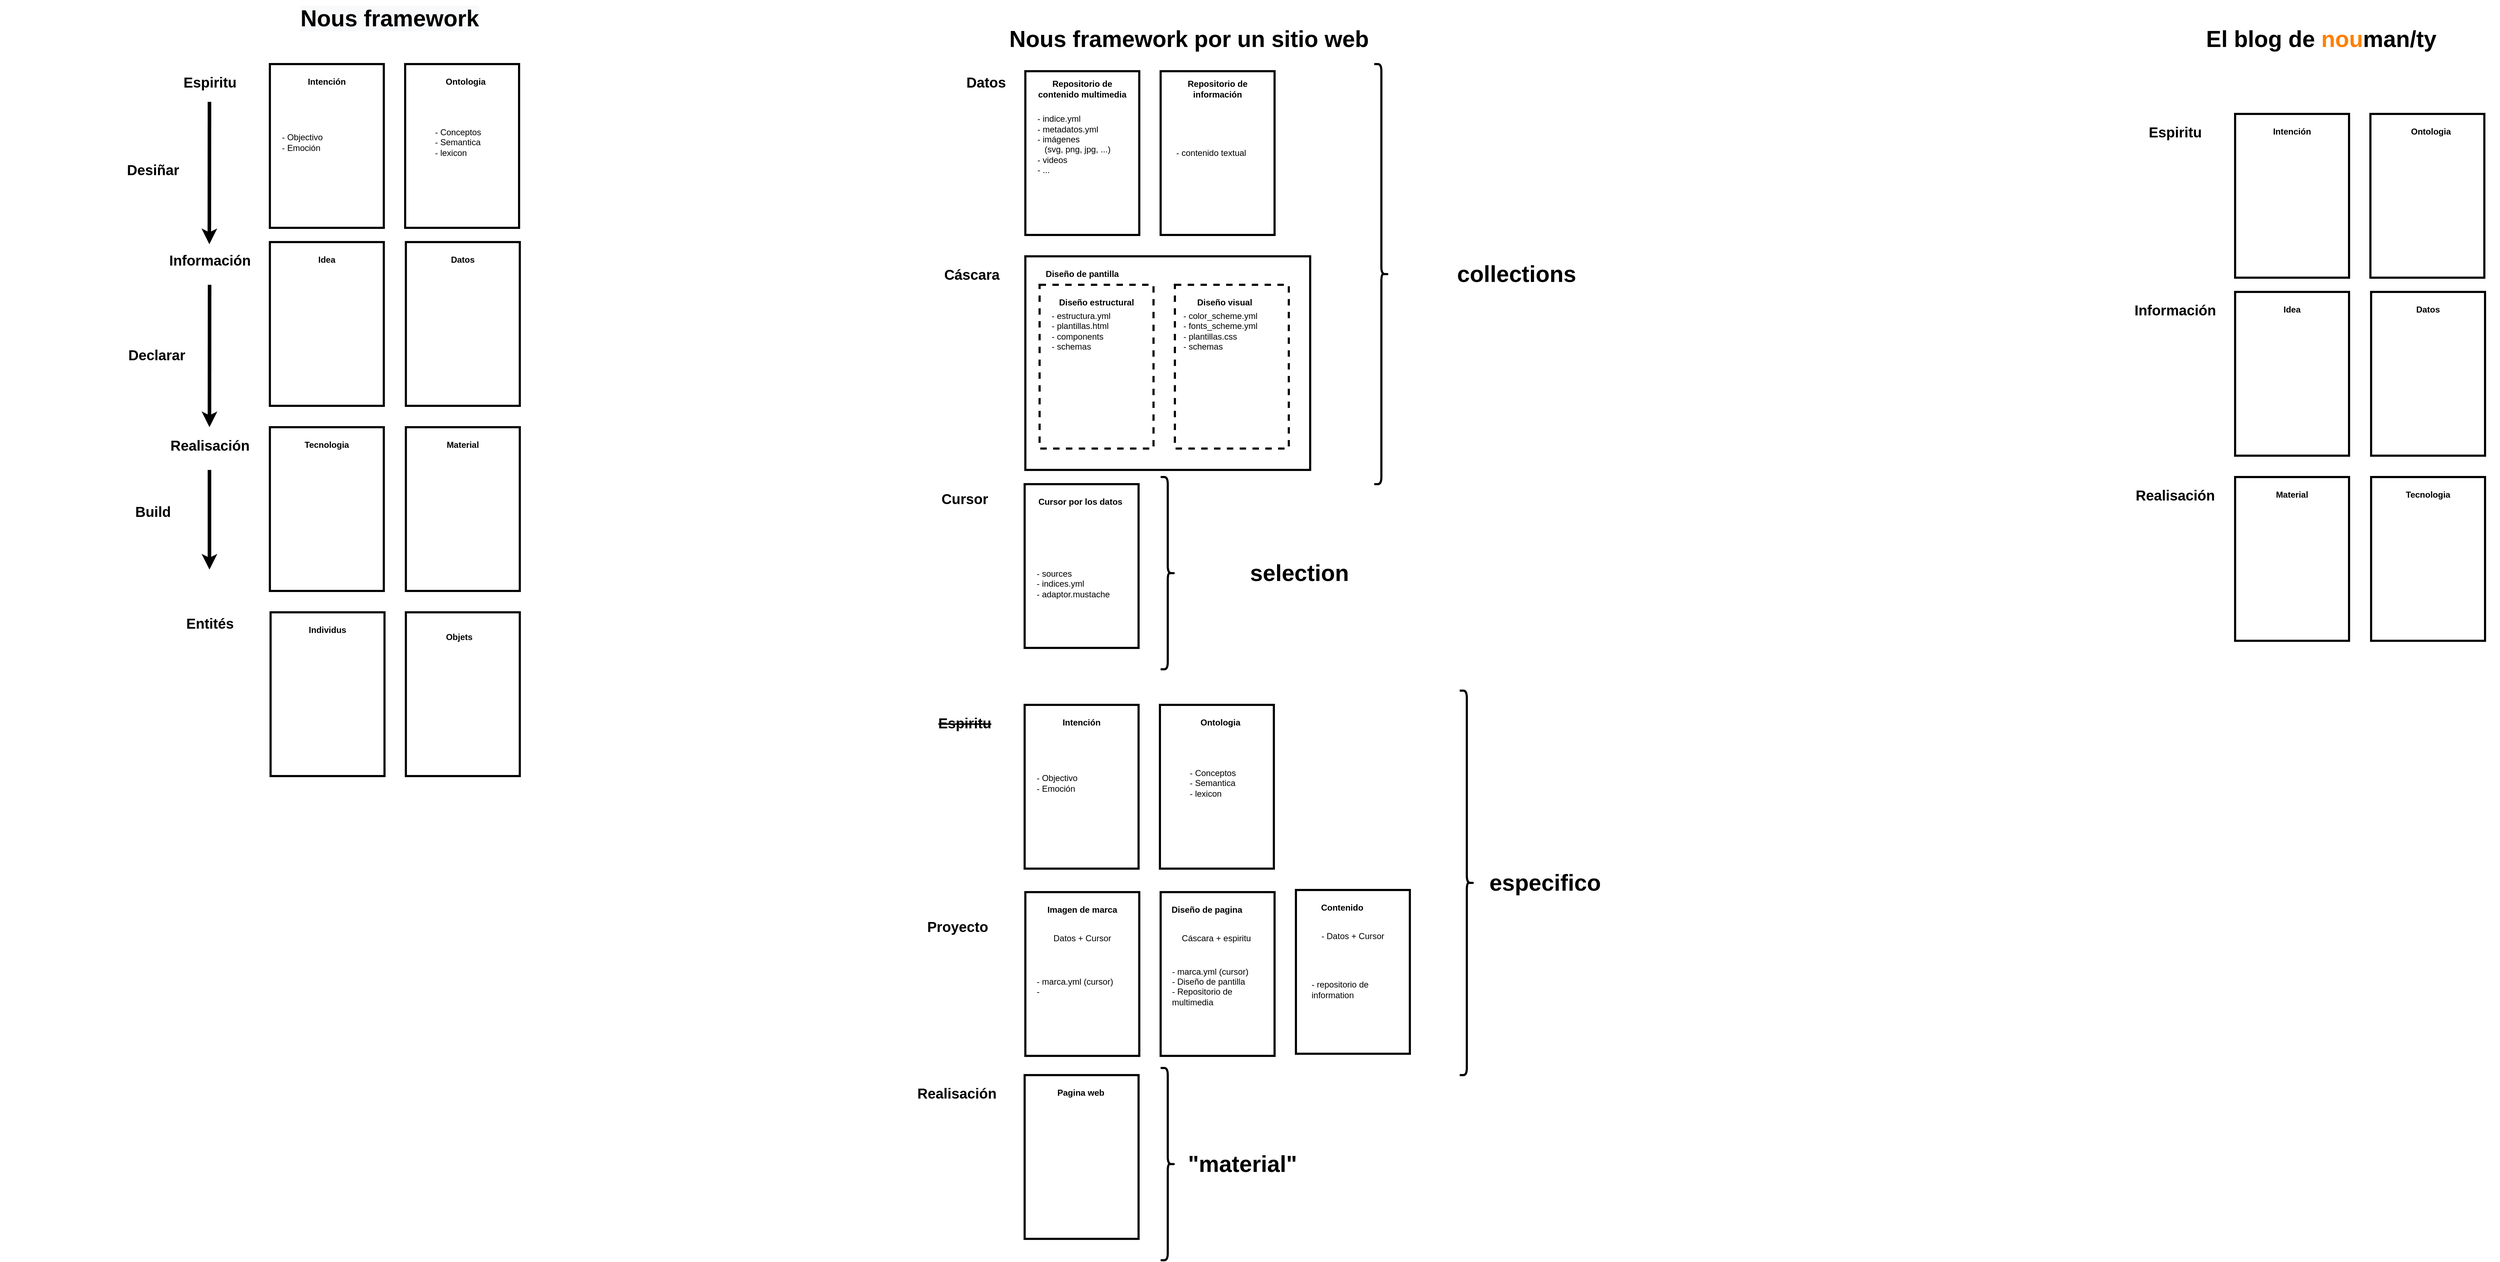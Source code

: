 <mxfile compressed="false" version="18.0.1" type="device">
  <diagram id="Ntim4DHOhxzQbpDa0oqD" name="Page-1">
    <mxGraphModel dx="4070" dy="2608" grid="1" gridSize="10" guides="1" tooltips="1" connect="1" arrows="1" fold="1" page="1" pageScale="1" pageWidth="850" pageHeight="1100" math="0" shadow="0">
      <root>
        <mxCell id="0" />
        <mxCell id="1" parent="0" />
        <mxCell id="a94rsnF3gP8LBblvFeuN-60" value="&lt;font size=&quot;1&quot; style=&quot;&quot;&gt;&lt;b style=&quot;font-size: 32px;&quot;&gt;El blog de &lt;font color=&quot;#ff8000&quot;&gt;nou&lt;/font&gt;man/ty&lt;/b&gt;&lt;/font&gt;" style="text;html=1;strokeColor=none;fillColor=none;align=center;verticalAlign=middle;whiteSpace=wrap;rounded=0;dashed=1;fontSize=20;" vertex="1" parent="1">
          <mxGeometry x="1620" y="-510" width="500" height="30" as="geometry" />
        </mxCell>
        <mxCell id="a94rsnF3gP8LBblvFeuN-62" value="&lt;span style=&quot;font-size: 32px;&quot;&gt;&lt;b&gt;Nous framework por un sitio web&lt;/b&gt;&lt;/span&gt;" style="text;html=1;strokeColor=none;fillColor=none;align=center;verticalAlign=middle;whiteSpace=wrap;rounded=0;dashed=1;fontSize=20;" vertex="1" parent="1">
          <mxGeometry x="-20" y="-510" width="600" height="30" as="geometry" />
        </mxCell>
        <mxCell id="a94rsnF3gP8LBblvFeuN-63" value="" style="group" vertex="1" connectable="0" parent="1">
          <mxGeometry x="-170" y="440" width="579" height="230" as="geometry" />
        </mxCell>
        <mxCell id="a94rsnF3gP8LBblvFeuN-37" value="" style="group" vertex="1" connectable="0" parent="a94rsnF3gP8LBblvFeuN-63">
          <mxGeometry x="219" width="160" height="230" as="geometry" />
        </mxCell>
        <mxCell id="a94rsnF3gP8LBblvFeuN-38" value="" style="rounded=0;whiteSpace=wrap;html=1;strokeWidth=3;" vertex="1" parent="a94rsnF3gP8LBblvFeuN-37">
          <mxGeometry width="160" height="230" as="geometry" />
        </mxCell>
        <mxCell id="a94rsnF3gP8LBblvFeuN-39" value="&lt;b&gt;Intención&lt;br&gt;&lt;/b&gt;" style="text;html=1;strokeColor=none;fillColor=none;align=center;verticalAlign=middle;whiteSpace=wrap;rounded=0;" vertex="1" parent="a94rsnF3gP8LBblvFeuN-37">
          <mxGeometry x="15" y="10" width="130" height="30" as="geometry" />
        </mxCell>
        <mxCell id="a94rsnF3gP8LBblvFeuN-40" value="- Objectivo&lt;br&gt;- Emoción" style="text;html=1;strokeColor=none;fillColor=none;align=left;verticalAlign=middle;whiteSpace=wrap;rounded=0;" vertex="1" parent="a94rsnF3gP8LBblvFeuN-37">
          <mxGeometry x="15" y="50" width="130" height="120" as="geometry" />
        </mxCell>
        <mxCell id="a94rsnF3gP8LBblvFeuN-41" value="&lt;b&gt;&lt;font style=&quot;font-size: 20px;&quot;&gt;&lt;strike&gt;Espiritu&lt;/strike&gt;&lt;/font&gt;&lt;/b&gt;" style="text;html=1;strokeColor=none;fillColor=none;align=center;verticalAlign=middle;whiteSpace=wrap;rounded=0;dashed=1;" vertex="1" parent="a94rsnF3gP8LBblvFeuN-63">
          <mxGeometry y="10" width="270" height="30" as="geometry" />
        </mxCell>
        <mxCell id="a94rsnF3gP8LBblvFeuN-42" value="" style="rounded=0;whiteSpace=wrap;html=1;strokeWidth=3;" vertex="1" parent="a94rsnF3gP8LBblvFeuN-63">
          <mxGeometry x="409" width="160" height="230" as="geometry" />
        </mxCell>
        <mxCell id="a94rsnF3gP8LBblvFeuN-43" value="&lt;b&gt;Ontologia&lt;br&gt;&lt;/b&gt;" style="text;html=1;strokeColor=none;fillColor=none;align=center;verticalAlign=middle;whiteSpace=wrap;rounded=0;" vertex="1" parent="a94rsnF3gP8LBblvFeuN-63">
          <mxGeometry x="429" y="10" width="130" height="30" as="geometry" />
        </mxCell>
        <mxCell id="a94rsnF3gP8LBblvFeuN-47" value="- Conceptos&lt;br&gt;- Semantica&lt;br&gt;- lexicon" style="text;html=1;strokeColor=none;fillColor=none;align=left;verticalAlign=middle;whiteSpace=wrap;rounded=0;" vertex="1" parent="a94rsnF3gP8LBblvFeuN-63">
          <mxGeometry x="449" y="50" width="130" height="120" as="geometry" />
        </mxCell>
        <mxCell id="a94rsnF3gP8LBblvFeuN-64" value="" style="group" vertex="1" connectable="0" parent="1">
          <mxGeometry x="-140" y="-450" width="540" height="230" as="geometry" />
        </mxCell>
        <mxCell id="a94rsnF3gP8LBblvFeuN-23" value="&lt;b&gt;&lt;font style=&quot;font-size: 20px;&quot;&gt;Datos&lt;/font&gt;&lt;/b&gt;" style="text;html=1;strokeColor=none;fillColor=none;align=center;verticalAlign=middle;whiteSpace=wrap;rounded=0;dashed=1;" vertex="1" parent="a94rsnF3gP8LBblvFeuN-64">
          <mxGeometry width="270" height="30" as="geometry" />
        </mxCell>
        <mxCell id="a94rsnF3gP8LBblvFeuN-25" value="" style="group" vertex="1" connectable="0" parent="a94rsnF3gP8LBblvFeuN-64">
          <mxGeometry x="190" width="160" height="230" as="geometry" />
        </mxCell>
        <mxCell id="a94rsnF3gP8LBblvFeuN-4" value="" style="rounded=0;whiteSpace=wrap;html=1;strokeWidth=3;" vertex="1" parent="a94rsnF3gP8LBblvFeuN-25">
          <mxGeometry width="160" height="230" as="geometry" />
        </mxCell>
        <mxCell id="a94rsnF3gP8LBblvFeuN-2" value="&lt;b&gt;Repositorio de&lt;br&gt;contenido multimedia&lt;br&gt;&lt;/b&gt;" style="text;html=1;strokeColor=none;fillColor=none;align=center;verticalAlign=middle;whiteSpace=wrap;rounded=0;" vertex="1" parent="a94rsnF3gP8LBblvFeuN-25">
          <mxGeometry x="15" y="10" width="130" height="30" as="geometry" />
        </mxCell>
        <mxCell id="a94rsnF3gP8LBblvFeuN-5" value="- indice.yml&lt;br&gt;&lt;div style=&quot;&quot;&gt;&lt;span style=&quot;background-color: initial;&quot;&gt;- metadatos.yml&lt;/span&gt;&lt;/div&gt;&lt;div style=&quot;&quot;&gt;&lt;span style=&quot;background-color: initial;&quot;&gt;- imágenes&lt;br&gt;&amp;nbsp; &amp;nbsp;(svg, png, jpg, ...)&lt;/span&gt;&lt;/div&gt;&lt;div style=&quot;&quot;&gt;&lt;span style=&quot;background-color: initial;&quot;&gt;- videos&lt;/span&gt;&lt;/div&gt;&lt;div style=&quot;&quot;&gt;&lt;span style=&quot;background-color: initial;&quot;&gt;- ...&lt;/span&gt;&lt;/div&gt;&lt;div style=&quot;&quot;&gt;&lt;span style=&quot;background-color: initial;&quot;&gt;&lt;br&gt;&lt;/span&gt;&lt;/div&gt;" style="text;html=1;strokeColor=none;fillColor=none;align=left;verticalAlign=middle;whiteSpace=wrap;rounded=0;" vertex="1" parent="a94rsnF3gP8LBblvFeuN-25">
          <mxGeometry x="15" y="50" width="130" height="120" as="geometry" />
        </mxCell>
        <mxCell id="a94rsnF3gP8LBblvFeuN-48" value="" style="rounded=0;whiteSpace=wrap;html=1;strokeWidth=3;" vertex="1" parent="a94rsnF3gP8LBblvFeuN-64">
          <mxGeometry x="380" width="160" height="230" as="geometry" />
        </mxCell>
        <mxCell id="a94rsnF3gP8LBblvFeuN-49" value="&lt;b&gt;Repositorio de&lt;br&gt;información&lt;br&gt;&lt;/b&gt;" style="text;html=1;strokeColor=none;fillColor=none;align=center;verticalAlign=middle;whiteSpace=wrap;rounded=0;" vertex="1" parent="a94rsnF3gP8LBblvFeuN-64">
          <mxGeometry x="395" y="10" width="130" height="30" as="geometry" />
        </mxCell>
        <mxCell id="a94rsnF3gP8LBblvFeuN-50" value="- &lt;span style=&quot;background-color: initial;&quot;&gt;contenido textual&lt;br&gt;&lt;/span&gt;" style="text;html=1;strokeColor=none;fillColor=none;align=left;verticalAlign=middle;whiteSpace=wrap;rounded=0;" vertex="1" parent="a94rsnF3gP8LBblvFeuN-64">
          <mxGeometry x="400" y="55" width="130" height="120" as="geometry" />
        </mxCell>
        <mxCell id="a94rsnF3gP8LBblvFeuN-65" value="" style="group" vertex="1" connectable="0" parent="1">
          <mxGeometry x="-160" y="-190" width="610" height="300" as="geometry" />
        </mxCell>
        <mxCell id="a94rsnF3gP8LBblvFeuN-11" value="" style="rounded=0;whiteSpace=wrap;html=1;strokeWidth=3;" vertex="1" parent="a94rsnF3gP8LBblvFeuN-65">
          <mxGeometry x="210" width="400" height="300" as="geometry" />
        </mxCell>
        <mxCell id="a94rsnF3gP8LBblvFeuN-7" value="" style="rounded=0;whiteSpace=wrap;html=1;strokeWidth=3;dashed=1;" vertex="1" parent="a94rsnF3gP8LBblvFeuN-65">
          <mxGeometry x="230" y="40" width="160" height="230" as="geometry" />
        </mxCell>
        <mxCell id="a94rsnF3gP8LBblvFeuN-8" value="&lt;b&gt;Diseño estructural&lt;br&gt;&lt;/b&gt;" style="text;html=1;strokeColor=none;fillColor=none;align=center;verticalAlign=middle;whiteSpace=wrap;rounded=0;" vertex="1" parent="a94rsnF3gP8LBblvFeuN-65">
          <mxGeometry x="245" y="50" width="130" height="30" as="geometry" />
        </mxCell>
        <mxCell id="a94rsnF3gP8LBblvFeuN-9" value="- estructura.yml&lt;br&gt;- plantillas.html&lt;br&gt;- components&lt;br&gt;- schemas" style="text;html=1;strokeColor=none;fillColor=none;align=left;verticalAlign=middle;whiteSpace=wrap;rounded=0;" vertex="1" parent="a94rsnF3gP8LBblvFeuN-65">
          <mxGeometry x="245" y="90" width="125" height="30" as="geometry" />
        </mxCell>
        <mxCell id="a94rsnF3gP8LBblvFeuN-10" value="" style="rounded=0;whiteSpace=wrap;html=1;strokeWidth=3;dashed=1;" vertex="1" parent="a94rsnF3gP8LBblvFeuN-65">
          <mxGeometry x="420" y="40" width="160" height="230" as="geometry" />
        </mxCell>
        <mxCell id="a94rsnF3gP8LBblvFeuN-12" value="&lt;b&gt;Diseño visual&lt;br&gt;&lt;/b&gt;" style="text;html=1;strokeColor=none;fillColor=none;align=center;verticalAlign=middle;whiteSpace=wrap;rounded=0;" vertex="1" parent="a94rsnF3gP8LBblvFeuN-65">
          <mxGeometry x="425" y="50" width="130" height="30" as="geometry" />
        </mxCell>
        <mxCell id="a94rsnF3gP8LBblvFeuN-13" value="&lt;b&gt;Diseño de pantilla&lt;br&gt;&lt;/b&gt;" style="text;html=1;strokeColor=none;fillColor=none;align=center;verticalAlign=middle;whiteSpace=wrap;rounded=0;" vertex="1" parent="a94rsnF3gP8LBblvFeuN-65">
          <mxGeometry x="225" y="10" width="130" height="30" as="geometry" />
        </mxCell>
        <mxCell id="a94rsnF3gP8LBblvFeuN-14" value="- color_scheme.yml&lt;br&gt;- fonts_scheme.yml&lt;br&gt;- plantillas.css&lt;br&gt;- schemas" style="text;html=1;strokeColor=none;fillColor=none;align=left;verticalAlign=middle;whiteSpace=wrap;rounded=0;" vertex="1" parent="a94rsnF3gP8LBblvFeuN-65">
          <mxGeometry x="430" y="90" width="125" height="30" as="geometry" />
        </mxCell>
        <mxCell id="a94rsnF3gP8LBblvFeuN-26" value="&lt;b&gt;&lt;font style=&quot;font-size: 20px;&quot;&gt;Cáscara&lt;/font&gt;&lt;/b&gt;" style="text;html=1;strokeColor=none;fillColor=none;align=center;verticalAlign=middle;whiteSpace=wrap;rounded=0;dashed=1;" vertex="1" parent="a94rsnF3gP8LBblvFeuN-65">
          <mxGeometry y="10" width="270" height="30" as="geometry" />
        </mxCell>
        <mxCell id="a94rsnF3gP8LBblvFeuN-66" value="" style="group" vertex="1" connectable="0" parent="1">
          <mxGeometry x="-170" y="130" width="379" height="230" as="geometry" />
        </mxCell>
        <mxCell id="a94rsnF3gP8LBblvFeuN-19" value="" style="rounded=0;whiteSpace=wrap;html=1;strokeWidth=3;" vertex="1" parent="a94rsnF3gP8LBblvFeuN-66">
          <mxGeometry x="219" width="160" height="230" as="geometry" />
        </mxCell>
        <mxCell id="a94rsnF3gP8LBblvFeuN-21" value="&lt;b&gt;Cursor por los datos&amp;nbsp;&lt;br&gt;&lt;/b&gt;" style="text;html=1;strokeColor=none;fillColor=none;align=center;verticalAlign=middle;whiteSpace=wrap;rounded=0;" vertex="1" parent="a94rsnF3gP8LBblvFeuN-66">
          <mxGeometry x="234" y="10" width="130" height="30" as="geometry" />
        </mxCell>
        <mxCell id="a94rsnF3gP8LBblvFeuN-22" value="- sources&lt;br&gt;- indices.yml&lt;br&gt;- adaptor.mustache" style="text;html=1;strokeColor=none;fillColor=none;align=left;verticalAlign=middle;whiteSpace=wrap;rounded=0;" vertex="1" parent="a94rsnF3gP8LBblvFeuN-66">
          <mxGeometry x="234" y="80" width="130" height="120" as="geometry" />
        </mxCell>
        <mxCell id="a94rsnF3gP8LBblvFeuN-27" value="&lt;span style=&quot;font-size: 20px;&quot;&gt;&lt;b&gt;Cursor&lt;/b&gt;&lt;/span&gt;" style="text;html=1;strokeColor=none;fillColor=none;align=center;verticalAlign=middle;whiteSpace=wrap;rounded=0;dashed=1;" vertex="1" parent="a94rsnF3gP8LBblvFeuN-66">
          <mxGeometry y="5" width="270" height="30" as="geometry" />
        </mxCell>
        <mxCell id="a94rsnF3gP8LBblvFeuN-67" value="" style="group" vertex="1" connectable="0" parent="1">
          <mxGeometry x="-180" y="700" width="770" height="233" as="geometry" />
        </mxCell>
        <mxCell id="a94rsnF3gP8LBblvFeuN-17" value="" style="rounded=0;whiteSpace=wrap;html=1;strokeWidth=3;" vertex="1" parent="a94rsnF3gP8LBblvFeuN-67">
          <mxGeometry x="420" y="3" width="160" height="230" as="geometry" />
        </mxCell>
        <mxCell id="a94rsnF3gP8LBblvFeuN-28" value="" style="rounded=0;whiteSpace=wrap;html=1;strokeWidth=3;" vertex="1" parent="a94rsnF3gP8LBblvFeuN-67">
          <mxGeometry x="230" y="3" width="160" height="230" as="geometry" />
        </mxCell>
        <mxCell id="a94rsnF3gP8LBblvFeuN-29" value="Datos + Cursor" style="text;html=1;strokeColor=none;fillColor=none;align=center;verticalAlign=middle;whiteSpace=wrap;rounded=0;" vertex="1" parent="a94rsnF3gP8LBblvFeuN-67">
          <mxGeometry x="245" y="53" width="130" height="30" as="geometry" />
        </mxCell>
        <mxCell id="a94rsnF3gP8LBblvFeuN-30" value="&lt;b&gt;Imagen de marca&lt;br&gt;&lt;/b&gt;" style="text;html=1;strokeColor=none;fillColor=none;align=center;verticalAlign=middle;whiteSpace=wrap;rounded=0;" vertex="1" parent="a94rsnF3gP8LBblvFeuN-67">
          <mxGeometry x="245" y="13" width="130" height="30" as="geometry" />
        </mxCell>
        <mxCell id="a94rsnF3gP8LBblvFeuN-31" value="- marca.yml (cursor)&lt;br&gt;&lt;div style=&quot;&quot;&gt;&lt;span style=&quot;background-color: initial;&quot;&gt;-&amp;nbsp;&lt;br&gt;&lt;/span&gt;&lt;/div&gt;&lt;div style=&quot;&quot;&gt;&lt;span style=&quot;background-color: initial;&quot;&gt;&lt;br&gt;&lt;/span&gt;&lt;/div&gt;" style="text;html=1;strokeColor=none;fillColor=none;align=left;verticalAlign=middle;whiteSpace=wrap;rounded=0;" vertex="1" parent="a94rsnF3gP8LBblvFeuN-67">
          <mxGeometry x="244" y="83" width="130" height="120" as="geometry" />
        </mxCell>
        <mxCell id="a94rsnF3gP8LBblvFeuN-33" value="&lt;span style=&quot;font-size: 20px;&quot;&gt;&lt;b&gt;Proyecto&lt;/b&gt;&lt;/span&gt;&lt;span style=&quot;color: rgba(0, 0, 0, 0); font-family: monospace; font-size: 0px; text-align: start;&quot;&gt;%3CmxGraphModel%3E%3Croot%3E%3CmxCell%20id%3D%220%22%2F%3E%3CmxCell%20id%3D%221%22%20parent%3D%220%22%2F%3E%3CmxCell%20id%3D%222%22%20value%3D%22%26lt%3Bspan%20style%3D%26quot%3Bfont-size%3A%2020px%3B%26quot%3B%26gt%3B%26lt%3Bb%26gt%3BCursor%26lt%3B%2Fb%26gt%3B%26lt%3B%2Fspan%26gt%3B%22%20style%3D%22text%3Bhtml%3D1%3BstrokeColor%3Dnone%3BfillColor%3Dnone%3Balign%3Dcenter%3BverticalAlign%3Dmiddle%3BwhiteSpace%3Dwrap%3Brounded%3D0%3Bdashed%3D1%3B%22%20vertex%3D%221%22%20parent%3D%221%22%3E%3CmxGeometry%20x%3D%22-139%22%20y%3D%22548%22%20width%3D%22270%22%20height%3D%2230%22%20as%3D%22geometry%22%2F%3E%3C%2FmxCell%3E%3C%2Froot%3E%3C%2FmxGraphModel%3E&lt;/span&gt;" style="text;html=1;strokeColor=none;fillColor=none;align=center;verticalAlign=middle;whiteSpace=wrap;rounded=0;dashed=1;" vertex="1" parent="a94rsnF3gP8LBblvFeuN-67">
          <mxGeometry y="36" width="270" height="30" as="geometry" />
        </mxCell>
        <mxCell id="a94rsnF3gP8LBblvFeuN-35" value="&lt;b&gt;Diseño de pagina&lt;br&gt;&lt;/b&gt;" style="text;html=1;strokeColor=none;fillColor=none;align=center;verticalAlign=middle;whiteSpace=wrap;rounded=0;" vertex="1" parent="a94rsnF3gP8LBblvFeuN-67">
          <mxGeometry x="420" y="13" width="130" height="30" as="geometry" />
        </mxCell>
        <mxCell id="a94rsnF3gP8LBblvFeuN-36" value="Cáscara + espiritu&amp;nbsp;" style="text;html=1;strokeColor=none;fillColor=none;align=center;verticalAlign=middle;whiteSpace=wrap;rounded=0;" vertex="1" parent="a94rsnF3gP8LBblvFeuN-67">
          <mxGeometry x="435" y="53" width="130" height="30" as="geometry" />
        </mxCell>
        <mxCell id="a94rsnF3gP8LBblvFeuN-51" value="" style="rounded=0;whiteSpace=wrap;html=1;strokeWidth=3;" vertex="1" parent="a94rsnF3gP8LBblvFeuN-67">
          <mxGeometry x="610" width="160" height="230" as="geometry" />
        </mxCell>
        <mxCell id="a94rsnF3gP8LBblvFeuN-52" value="&lt;b&gt;Contenido&lt;br&gt;&lt;/b&gt;" style="text;html=1;strokeColor=none;fillColor=none;align=center;verticalAlign=middle;whiteSpace=wrap;rounded=0;" vertex="1" parent="a94rsnF3gP8LBblvFeuN-67">
          <mxGeometry x="610" y="10" width="130" height="30" as="geometry" />
        </mxCell>
        <mxCell id="a94rsnF3gP8LBblvFeuN-53" value="- Datos + Cursor" style="text;html=1;strokeColor=none;fillColor=none;align=center;verticalAlign=middle;whiteSpace=wrap;rounded=0;" vertex="1" parent="a94rsnF3gP8LBblvFeuN-67">
          <mxGeometry x="625" y="50" width="130" height="30" as="geometry" />
        </mxCell>
        <mxCell id="a94rsnF3gP8LBblvFeuN-54" value="- marca.yml (cursor)&lt;br&gt;&lt;div style=&quot;&quot;&gt;&lt;span style=&quot;background-color: initial;&quot;&gt;- Diseño de pantilla&lt;br&gt;&lt;/span&gt;&lt;/div&gt;&lt;div style=&quot;&quot;&gt;&lt;span style=&quot;background-color: initial;&quot;&gt;- Repositorio de multimedia&lt;/span&gt;&lt;/div&gt;&lt;div style=&quot;&quot;&gt;&lt;span style=&quot;background-color: initial;&quot;&gt;&lt;br&gt;&lt;/span&gt;&lt;/div&gt;" style="text;html=1;strokeColor=none;fillColor=none;align=left;verticalAlign=middle;whiteSpace=wrap;rounded=0;" vertex="1" parent="a94rsnF3gP8LBblvFeuN-67">
          <mxGeometry x="434" y="83" width="130" height="120" as="geometry" />
        </mxCell>
        <mxCell id="a94rsnF3gP8LBblvFeuN-58" value="- repositorio de information" style="text;html=1;strokeColor=none;fillColor=none;align=left;verticalAlign=middle;whiteSpace=wrap;rounded=0;" vertex="1" parent="a94rsnF3gP8LBblvFeuN-67">
          <mxGeometry x="630" y="80" width="130" height="120" as="geometry" />
        </mxCell>
        <mxCell id="a94rsnF3gP8LBblvFeuN-68" value="" style="group" vertex="1" connectable="0" parent="1">
          <mxGeometry x="-181" y="960" width="390" height="230" as="geometry" />
        </mxCell>
        <mxCell id="a94rsnF3gP8LBblvFeuN-15" value="" style="rounded=0;whiteSpace=wrap;html=1;strokeWidth=3;" vertex="1" parent="a94rsnF3gP8LBblvFeuN-68">
          <mxGeometry x="230" width="160" height="230" as="geometry" />
        </mxCell>
        <mxCell id="a94rsnF3gP8LBblvFeuN-16" value="&lt;b&gt;Pagina web&lt;br&gt;&lt;/b&gt;" style="text;html=1;strokeColor=none;fillColor=none;align=center;verticalAlign=middle;whiteSpace=wrap;rounded=0;" vertex="1" parent="a94rsnF3gP8LBblvFeuN-68">
          <mxGeometry x="244" y="10" width="130" height="30" as="geometry" />
        </mxCell>
        <mxCell id="a94rsnF3gP8LBblvFeuN-32" value="&lt;span style=&quot;font-size: 20px;&quot;&gt;&lt;b&gt;Realisación&lt;/b&gt;&lt;/span&gt;" style="text;html=1;strokeColor=none;fillColor=none;align=center;verticalAlign=middle;whiteSpace=wrap;rounded=0;dashed=1;" vertex="1" parent="a94rsnF3gP8LBblvFeuN-68">
          <mxGeometry y="10" width="270" height="30" as="geometry" />
        </mxCell>
        <mxCell id="a94rsnF3gP8LBblvFeuN-70" value="" style="shape=curlyBracket;whiteSpace=wrap;html=1;rounded=1;flipH=1;fontSize=32;fontColor=#FF8000;strokeWidth=3;" vertex="1" parent="1">
          <mxGeometry x="540" y="-460" width="20" height="590" as="geometry" />
        </mxCell>
        <mxCell id="a94rsnF3gP8LBblvFeuN-71" value="&lt;font color=&quot;#000000&quot;&gt;&lt;b&gt;collections&lt;/b&gt;&lt;/font&gt;" style="text;html=1;strokeColor=none;fillColor=none;align=center;verticalAlign=middle;whiteSpace=wrap;rounded=0;fontSize=32;fontColor=#FF8000;" vertex="1" parent="1">
          <mxGeometry x="570" y="-180" width="340" height="30" as="geometry" />
        </mxCell>
        <mxCell id="a94rsnF3gP8LBblvFeuN-74" value="" style="shape=curlyBracket;whiteSpace=wrap;html=1;rounded=1;flipH=1;fontSize=32;fontColor=#FF8000;strokeWidth=3;" vertex="1" parent="1">
          <mxGeometry x="660" y="420" width="20" height="540" as="geometry" />
        </mxCell>
        <mxCell id="a94rsnF3gP8LBblvFeuN-75" value="&lt;font color=&quot;#000000&quot;&gt;&lt;b&gt;especifico&lt;/b&gt;&lt;/font&gt;" style="text;html=1;strokeColor=none;fillColor=none;align=center;verticalAlign=middle;whiteSpace=wrap;rounded=0;fontSize=32;fontColor=#FF8000;" vertex="1" parent="1">
          <mxGeometry x="750" y="675" width="60" height="30" as="geometry" />
        </mxCell>
        <mxCell id="a94rsnF3gP8LBblvFeuN-76" value="" style="shape=curlyBracket;whiteSpace=wrap;html=1;rounded=1;flipH=1;fontSize=32;fontColor=#FF8000;strokeWidth=3;" vertex="1" parent="1">
          <mxGeometry x="240" y="120" width="20" height="270" as="geometry" />
        </mxCell>
        <mxCell id="a94rsnF3gP8LBblvFeuN-77" value="&lt;font color=&quot;#000000&quot;&gt;&lt;b&gt;selection&lt;/b&gt;&lt;/font&gt;" style="text;html=1;strokeColor=none;fillColor=none;align=center;verticalAlign=middle;whiteSpace=wrap;rounded=0;fontSize=32;fontColor=#FF8000;" vertex="1" parent="1">
          <mxGeometry x="220" y="240" width="430" height="30" as="geometry" />
        </mxCell>
        <mxCell id="a94rsnF3gP8LBblvFeuN-79" value="" style="shape=curlyBracket;whiteSpace=wrap;html=1;rounded=1;flipH=1;fontSize=32;fontColor=#FF8000;strokeWidth=3;" vertex="1" parent="1">
          <mxGeometry x="240" y="950" width="20" height="270" as="geometry" />
        </mxCell>
        <mxCell id="a94rsnF3gP8LBblvFeuN-80" value="&lt;font color=&quot;#000000&quot;&gt;&lt;b&gt;&quot;material&quot;&lt;/b&gt;&lt;/font&gt;" style="text;html=1;strokeColor=none;fillColor=none;align=center;verticalAlign=middle;whiteSpace=wrap;rounded=0;fontSize=32;fontColor=#FF8000;" vertex="1" parent="1">
          <mxGeometry x="140" y="1070" width="430" height="30" as="geometry" />
        </mxCell>
        <mxCell id="a94rsnF3gP8LBblvFeuN-83" value="" style="group" vertex="1" connectable="0" parent="1">
          <mxGeometry x="-1230" y="-460" width="579" height="230" as="geometry" />
        </mxCell>
        <mxCell id="a94rsnF3gP8LBblvFeuN-84" value="" style="group" vertex="1" connectable="0" parent="a94rsnF3gP8LBblvFeuN-83">
          <mxGeometry x="219" width="160" height="230" as="geometry" />
        </mxCell>
        <mxCell id="a94rsnF3gP8LBblvFeuN-85" value="" style="rounded=0;whiteSpace=wrap;html=1;strokeWidth=3;" vertex="1" parent="a94rsnF3gP8LBblvFeuN-84">
          <mxGeometry width="160" height="230" as="geometry" />
        </mxCell>
        <mxCell id="a94rsnF3gP8LBblvFeuN-86" value="&lt;b&gt;Intención&lt;br&gt;&lt;/b&gt;" style="text;html=1;strokeColor=none;fillColor=none;align=center;verticalAlign=middle;whiteSpace=wrap;rounded=0;" vertex="1" parent="a94rsnF3gP8LBblvFeuN-84">
          <mxGeometry x="15" y="10" width="130" height="30" as="geometry" />
        </mxCell>
        <mxCell id="a94rsnF3gP8LBblvFeuN-87" value="- Objectivo&lt;br&gt;- Emoción" style="text;html=1;strokeColor=none;fillColor=none;align=left;verticalAlign=middle;whiteSpace=wrap;rounded=0;" vertex="1" parent="a94rsnF3gP8LBblvFeuN-84">
          <mxGeometry x="15" y="50" width="130" height="120" as="geometry" />
        </mxCell>
        <mxCell id="a94rsnF3gP8LBblvFeuN-88" value="&lt;b&gt;&lt;font style=&quot;font-size: 20px;&quot;&gt;Espiritu&lt;/font&gt;&lt;/b&gt;" style="text;html=1;strokeColor=none;fillColor=none;align=center;verticalAlign=middle;whiteSpace=wrap;rounded=0;dashed=1;" vertex="1" parent="a94rsnF3gP8LBblvFeuN-83">
          <mxGeometry y="10" width="270" height="30" as="geometry" />
        </mxCell>
        <mxCell id="a94rsnF3gP8LBblvFeuN-89" value="" style="rounded=0;whiteSpace=wrap;html=1;strokeWidth=3;" vertex="1" parent="a94rsnF3gP8LBblvFeuN-83">
          <mxGeometry x="409" width="160" height="230" as="geometry" />
        </mxCell>
        <mxCell id="a94rsnF3gP8LBblvFeuN-90" value="&lt;b&gt;Ontologia&lt;br&gt;&lt;/b&gt;" style="text;html=1;strokeColor=none;fillColor=none;align=center;verticalAlign=middle;whiteSpace=wrap;rounded=0;" vertex="1" parent="a94rsnF3gP8LBblvFeuN-83">
          <mxGeometry x="429" y="10" width="130" height="30" as="geometry" />
        </mxCell>
        <mxCell id="a94rsnF3gP8LBblvFeuN-91" value="- Conceptos&lt;br&gt;- Semantica&lt;br&gt;- lexicon" style="text;html=1;strokeColor=none;fillColor=none;align=left;verticalAlign=middle;whiteSpace=wrap;rounded=0;" vertex="1" parent="a94rsnF3gP8LBblvFeuN-83">
          <mxGeometry x="449" y="50" width="130" height="120" as="geometry" />
        </mxCell>
        <mxCell id="a94rsnF3gP8LBblvFeuN-167" value="" style="endArrow=classic;html=1;rounded=0;fontSize=32;fontColor=#000000;strokeWidth=5;" edge="1" parent="a94rsnF3gP8LBblvFeuN-83">
          <mxGeometry width="50" height="50" relative="1" as="geometry">
            <mxPoint x="134.17" y="53" as="sourcePoint" />
            <mxPoint x="134" y="253" as="targetPoint" />
          </mxGeometry>
        </mxCell>
        <mxCell id="a94rsnF3gP8LBblvFeuN-170" value="&lt;font size=&quot;1&quot; color=&quot;#000000&quot;&gt;&lt;b style=&quot;font-size: 20px;&quot;&gt;Desiñar&lt;/b&gt;&lt;/font&gt;" style="text;html=1;strokeColor=none;fillColor=none;align=center;verticalAlign=middle;whiteSpace=wrap;rounded=0;fontSize=32;fontColor=#FF8000;" vertex="1" parent="a94rsnF3gP8LBblvFeuN-83">
          <mxGeometry x="-160" y="130" width="430" height="30" as="geometry" />
        </mxCell>
        <mxCell id="a94rsnF3gP8LBblvFeuN-92" value="" style="group" vertex="1" connectable="0" parent="1">
          <mxGeometry x="-1230" y="-210" width="579" height="230" as="geometry" />
        </mxCell>
        <mxCell id="a94rsnF3gP8LBblvFeuN-93" value="" style="group" vertex="1" connectable="0" parent="a94rsnF3gP8LBblvFeuN-92">
          <mxGeometry x="219" width="160" height="230" as="geometry" />
        </mxCell>
        <mxCell id="a94rsnF3gP8LBblvFeuN-94" value="" style="rounded=0;whiteSpace=wrap;html=1;strokeWidth=3;" vertex="1" parent="a94rsnF3gP8LBblvFeuN-93">
          <mxGeometry width="160" height="230" as="geometry" />
        </mxCell>
        <mxCell id="a94rsnF3gP8LBblvFeuN-95" value="&lt;b&gt;Idea&lt;br&gt;&lt;/b&gt;" style="text;html=1;strokeColor=none;fillColor=none;align=center;verticalAlign=middle;whiteSpace=wrap;rounded=0;" vertex="1" parent="a94rsnF3gP8LBblvFeuN-93">
          <mxGeometry x="15" y="10" width="130" height="30" as="geometry" />
        </mxCell>
        <mxCell id="a94rsnF3gP8LBblvFeuN-103" value="" style="group" vertex="1" connectable="0" parent="a94rsnF3gP8LBblvFeuN-92">
          <mxGeometry width="570" height="230" as="geometry" />
        </mxCell>
        <mxCell id="a94rsnF3gP8LBblvFeuN-97" value="&lt;b&gt;&lt;font style=&quot;font-size: 20px;&quot;&gt;Información&lt;/font&gt;&lt;/b&gt;" style="text;html=1;strokeColor=none;fillColor=none;align=center;verticalAlign=middle;whiteSpace=wrap;rounded=0;dashed=1;" vertex="1" parent="a94rsnF3gP8LBblvFeuN-103">
          <mxGeometry y="10" width="270" height="30" as="geometry" />
        </mxCell>
        <mxCell id="a94rsnF3gP8LBblvFeuN-101" value="" style="rounded=0;whiteSpace=wrap;html=1;strokeWidth=3;" vertex="1" parent="a94rsnF3gP8LBblvFeuN-103">
          <mxGeometry x="410" width="160" height="230" as="geometry" />
        </mxCell>
        <mxCell id="a94rsnF3gP8LBblvFeuN-102" value="&lt;b&gt;Datos&lt;br&gt;&lt;/b&gt;" style="text;html=1;strokeColor=none;fillColor=none;align=center;verticalAlign=middle;whiteSpace=wrap;rounded=0;" vertex="1" parent="a94rsnF3gP8LBblvFeuN-103">
          <mxGeometry x="425" y="10" width="130" height="30" as="geometry" />
        </mxCell>
        <mxCell id="a94rsnF3gP8LBblvFeuN-169" value="" style="endArrow=classic;html=1;rounded=0;fontSize=32;fontColor=#000000;strokeWidth=5;" edge="1" parent="a94rsnF3gP8LBblvFeuN-103">
          <mxGeometry width="50" height="50" relative="1" as="geometry">
            <mxPoint x="134.34" y="60" as="sourcePoint" />
            <mxPoint x="134.17" y="260" as="targetPoint" />
          </mxGeometry>
        </mxCell>
        <mxCell id="a94rsnF3gP8LBblvFeuN-164" value="&lt;font size=&quot;1&quot; color=&quot;#000000&quot;&gt;&lt;b style=&quot;font-size: 20px;&quot;&gt;Declarar&amp;nbsp;&lt;/b&gt;&lt;/font&gt;" style="text;html=1;strokeColor=none;fillColor=none;align=center;verticalAlign=middle;whiteSpace=wrap;rounded=0;fontSize=32;fontColor=#FF8000;" vertex="1" parent="a94rsnF3gP8LBblvFeuN-103">
          <mxGeometry x="-152" y="140" width="430" height="30" as="geometry" />
        </mxCell>
        <mxCell id="a94rsnF3gP8LBblvFeuN-104" value="" style="group" vertex="1" connectable="0" parent="1">
          <mxGeometry x="-1230" y="20" width="750" height="260" as="geometry" />
        </mxCell>
        <mxCell id="a94rsnF3gP8LBblvFeuN-105" value="" style="group" vertex="1" connectable="0" parent="a94rsnF3gP8LBblvFeuN-104">
          <mxGeometry x="260" width="490" height="260" as="geometry" />
        </mxCell>
        <mxCell id="a94rsnF3gP8LBblvFeuN-108" value="" style="group" vertex="1" connectable="0" parent="a94rsnF3gP8LBblvFeuN-105">
          <mxGeometry x="-80" y="30" width="570" height="230" as="geometry" />
        </mxCell>
        <mxCell id="a94rsnF3gP8LBblvFeuN-110" value="" style="rounded=0;whiteSpace=wrap;html=1;strokeWidth=3;" vertex="1" parent="a94rsnF3gP8LBblvFeuN-108">
          <mxGeometry x="39" width="160" height="230" as="geometry" />
        </mxCell>
        <mxCell id="a94rsnF3gP8LBblvFeuN-111" value="&lt;b&gt;Tecnologia&lt;br&gt;&lt;/b&gt;" style="text;html=1;strokeColor=none;fillColor=none;align=center;verticalAlign=middle;whiteSpace=wrap;rounded=0;" vertex="1" parent="a94rsnF3gP8LBblvFeuN-108">
          <mxGeometry x="54" y="10" width="130" height="30" as="geometry" />
        </mxCell>
        <mxCell id="a94rsnF3gP8LBblvFeuN-106" value="" style="rounded=0;whiteSpace=wrap;html=1;strokeWidth=3;" vertex="1" parent="a94rsnF3gP8LBblvFeuN-104">
          <mxGeometry x="410" y="30" width="160" height="230" as="geometry" />
        </mxCell>
        <mxCell id="a94rsnF3gP8LBblvFeuN-107" value="&lt;b&gt;Material&lt;br&gt;&lt;/b&gt;" style="text;html=1;strokeColor=none;fillColor=none;align=center;verticalAlign=middle;whiteSpace=wrap;rounded=0;" vertex="1" parent="a94rsnF3gP8LBblvFeuN-104">
          <mxGeometry x="425" y="40" width="130" height="30" as="geometry" />
        </mxCell>
        <mxCell id="a94rsnF3gP8LBblvFeuN-109" value="&lt;b&gt;&lt;font style=&quot;font-size: 20px;&quot;&gt;Realisación&lt;/font&gt;&lt;/b&gt;" style="text;html=1;strokeColor=none;fillColor=none;align=center;verticalAlign=middle;whiteSpace=wrap;rounded=0;dashed=1;" vertex="1" parent="a94rsnF3gP8LBblvFeuN-104">
          <mxGeometry y="40" width="270" height="30" as="geometry" />
        </mxCell>
        <mxCell id="a94rsnF3gP8LBblvFeuN-171" value="" style="endArrow=classic;html=1;rounded=0;fontSize=32;fontColor=#000000;strokeWidth=5;" edge="1" parent="a94rsnF3gP8LBblvFeuN-104">
          <mxGeometry width="50" height="50" relative="1" as="geometry">
            <mxPoint x="134.17" y="90" as="sourcePoint" />
            <mxPoint x="134.17" y="230" as="targetPoint" />
          </mxGeometry>
        </mxCell>
        <mxCell id="a94rsnF3gP8LBblvFeuN-175" value="&lt;font size=&quot;1&quot; color=&quot;#000000&quot;&gt;&lt;b style=&quot;font-size: 20px;&quot;&gt;Build&lt;/b&gt;&lt;/font&gt;" style="text;html=1;strokeColor=none;fillColor=none;align=center;verticalAlign=middle;whiteSpace=wrap;rounded=0;fontSize=32;fontColor=#FF8000;" vertex="1" parent="a94rsnF3gP8LBblvFeuN-104">
          <mxGeometry x="-160" y="130" width="430" height="30" as="geometry" />
        </mxCell>
        <mxCell id="a94rsnF3gP8LBblvFeuN-112" value="&lt;b style=&quot;color: rgb(0, 0, 0); font-family: Helvetica; font-size: 32px; font-style: normal; font-variant-ligatures: normal; font-variant-caps: normal; letter-spacing: normal; orphans: 2; text-align: center; text-indent: 0px; text-transform: none; widows: 2; word-spacing: 0px; -webkit-text-stroke-width: 0px; background-color: rgb(248, 249, 250); text-decoration-thickness: initial; text-decoration-style: initial; text-decoration-color: initial;&quot;&gt;Nous framework&lt;/b&gt;" style="text;whiteSpace=wrap;html=1;fontSize=32;fontColor=#000000;" vertex="1" parent="1">
          <mxGeometry x="-970" y="-550" width="280" height="50" as="geometry" />
        </mxCell>
        <mxCell id="a94rsnF3gP8LBblvFeuN-139" value="" style="group" vertex="1" connectable="0" parent="1">
          <mxGeometry x="1530" y="-390" width="579" height="230" as="geometry" />
        </mxCell>
        <mxCell id="a94rsnF3gP8LBblvFeuN-140" value="" style="group" vertex="1" connectable="0" parent="a94rsnF3gP8LBblvFeuN-139">
          <mxGeometry x="219" width="160" height="230" as="geometry" />
        </mxCell>
        <mxCell id="a94rsnF3gP8LBblvFeuN-141" value="" style="rounded=0;whiteSpace=wrap;html=1;strokeWidth=3;" vertex="1" parent="a94rsnF3gP8LBblvFeuN-140">
          <mxGeometry width="160" height="230" as="geometry" />
        </mxCell>
        <mxCell id="a94rsnF3gP8LBblvFeuN-142" value="&lt;b&gt;Intención&lt;br&gt;&lt;/b&gt;" style="text;html=1;strokeColor=none;fillColor=none;align=center;verticalAlign=middle;whiteSpace=wrap;rounded=0;" vertex="1" parent="a94rsnF3gP8LBblvFeuN-140">
          <mxGeometry x="15" y="10" width="130" height="30" as="geometry" />
        </mxCell>
        <mxCell id="a94rsnF3gP8LBblvFeuN-144" value="&lt;b&gt;&lt;font style=&quot;font-size: 20px;&quot;&gt;Espiritu&lt;/font&gt;&lt;/b&gt;" style="text;html=1;strokeColor=none;fillColor=none;align=center;verticalAlign=middle;whiteSpace=wrap;rounded=0;dashed=1;" vertex="1" parent="a94rsnF3gP8LBblvFeuN-139">
          <mxGeometry y="10" width="270" height="30" as="geometry" />
        </mxCell>
        <mxCell id="a94rsnF3gP8LBblvFeuN-145" value="" style="rounded=0;whiteSpace=wrap;html=1;strokeWidth=3;" vertex="1" parent="a94rsnF3gP8LBblvFeuN-139">
          <mxGeometry x="409" width="160" height="230" as="geometry" />
        </mxCell>
        <mxCell id="a94rsnF3gP8LBblvFeuN-146" value="&lt;b&gt;Ontologia&lt;br&gt;&lt;/b&gt;" style="text;html=1;strokeColor=none;fillColor=none;align=center;verticalAlign=middle;whiteSpace=wrap;rounded=0;" vertex="1" parent="a94rsnF3gP8LBblvFeuN-139">
          <mxGeometry x="429" y="10" width="130" height="30" as="geometry" />
        </mxCell>
        <mxCell id="a94rsnF3gP8LBblvFeuN-148" value="" style="group" vertex="1" connectable="0" parent="1">
          <mxGeometry x="1530" y="-140" width="579" height="230" as="geometry" />
        </mxCell>
        <mxCell id="a94rsnF3gP8LBblvFeuN-149" value="" style="group" vertex="1" connectable="0" parent="a94rsnF3gP8LBblvFeuN-148">
          <mxGeometry x="219" width="160" height="230" as="geometry" />
        </mxCell>
        <mxCell id="a94rsnF3gP8LBblvFeuN-150" value="" style="rounded=0;whiteSpace=wrap;html=1;strokeWidth=3;" vertex="1" parent="a94rsnF3gP8LBblvFeuN-149">
          <mxGeometry width="160" height="230" as="geometry" />
        </mxCell>
        <mxCell id="a94rsnF3gP8LBblvFeuN-151" value="&lt;b&gt;Idea&lt;br&gt;&lt;/b&gt;" style="text;html=1;strokeColor=none;fillColor=none;align=center;verticalAlign=middle;whiteSpace=wrap;rounded=0;" vertex="1" parent="a94rsnF3gP8LBblvFeuN-149">
          <mxGeometry x="15" y="10" width="130" height="30" as="geometry" />
        </mxCell>
        <mxCell id="a94rsnF3gP8LBblvFeuN-152" value="" style="group" vertex="1" connectable="0" parent="a94rsnF3gP8LBblvFeuN-148">
          <mxGeometry width="570" height="230" as="geometry" />
        </mxCell>
        <mxCell id="a94rsnF3gP8LBblvFeuN-153" value="&lt;b&gt;&lt;font style=&quot;font-size: 20px;&quot;&gt;Información&lt;/font&gt;&lt;/b&gt;" style="text;html=1;strokeColor=none;fillColor=none;align=center;verticalAlign=middle;whiteSpace=wrap;rounded=0;dashed=1;" vertex="1" parent="a94rsnF3gP8LBblvFeuN-152">
          <mxGeometry y="10" width="270" height="30" as="geometry" />
        </mxCell>
        <mxCell id="a94rsnF3gP8LBblvFeuN-154" value="" style="rounded=0;whiteSpace=wrap;html=1;strokeWidth=3;" vertex="1" parent="a94rsnF3gP8LBblvFeuN-152">
          <mxGeometry x="410" width="160" height="230" as="geometry" />
        </mxCell>
        <mxCell id="a94rsnF3gP8LBblvFeuN-155" value="&lt;b&gt;Datos&lt;br&gt;&lt;/b&gt;" style="text;html=1;strokeColor=none;fillColor=none;align=center;verticalAlign=middle;whiteSpace=wrap;rounded=0;" vertex="1" parent="a94rsnF3gP8LBblvFeuN-152">
          <mxGeometry x="425" y="10" width="130" height="30" as="geometry" />
        </mxCell>
        <mxCell id="a94rsnF3gP8LBblvFeuN-156" value="" style="group" vertex="1" connectable="0" parent="1">
          <mxGeometry x="1530" y="120" width="579" height="230" as="geometry" />
        </mxCell>
        <mxCell id="a94rsnF3gP8LBblvFeuN-157" value="" style="group" vertex="1" connectable="0" parent="a94rsnF3gP8LBblvFeuN-156">
          <mxGeometry x="219" width="160" height="230" as="geometry" />
        </mxCell>
        <mxCell id="a94rsnF3gP8LBblvFeuN-158" value="" style="rounded=0;whiteSpace=wrap;html=1;strokeWidth=3;" vertex="1" parent="a94rsnF3gP8LBblvFeuN-157">
          <mxGeometry width="160" height="230" as="geometry" />
        </mxCell>
        <mxCell id="a94rsnF3gP8LBblvFeuN-159" value="&lt;b&gt;Material&lt;br&gt;&lt;/b&gt;" style="text;html=1;strokeColor=none;fillColor=none;align=center;verticalAlign=middle;whiteSpace=wrap;rounded=0;" vertex="1" parent="a94rsnF3gP8LBblvFeuN-157">
          <mxGeometry x="15" y="10" width="130" height="30" as="geometry" />
        </mxCell>
        <mxCell id="a94rsnF3gP8LBblvFeuN-160" value="" style="group" vertex="1" connectable="0" parent="a94rsnF3gP8LBblvFeuN-156">
          <mxGeometry width="570" height="230" as="geometry" />
        </mxCell>
        <mxCell id="a94rsnF3gP8LBblvFeuN-161" value="&lt;b&gt;&lt;font style=&quot;font-size: 20px;&quot;&gt;Realisación&lt;/font&gt;&lt;/b&gt;" style="text;html=1;strokeColor=none;fillColor=none;align=center;verticalAlign=middle;whiteSpace=wrap;rounded=0;dashed=1;" vertex="1" parent="a94rsnF3gP8LBblvFeuN-160">
          <mxGeometry y="10" width="270" height="30" as="geometry" />
        </mxCell>
        <mxCell id="a94rsnF3gP8LBblvFeuN-162" value="" style="rounded=0;whiteSpace=wrap;html=1;strokeWidth=3;" vertex="1" parent="a94rsnF3gP8LBblvFeuN-160">
          <mxGeometry x="410" width="160" height="230" as="geometry" />
        </mxCell>
        <mxCell id="a94rsnF3gP8LBblvFeuN-163" value="&lt;b&gt;Tecnologia&lt;br&gt;&lt;/b&gt;" style="text;html=1;strokeColor=none;fillColor=none;align=center;verticalAlign=middle;whiteSpace=wrap;rounded=0;" vertex="1" parent="a94rsnF3gP8LBblvFeuN-160">
          <mxGeometry x="425" y="10" width="130" height="30" as="geometry" />
        </mxCell>
        <mxCell id="a94rsnF3gP8LBblvFeuN-172" value="&lt;b&gt;&lt;font style=&quot;font-size: 20px;&quot;&gt;Entités&lt;/font&gt;&lt;/b&gt;" style="text;html=1;strokeColor=none;fillColor=none;align=center;verticalAlign=middle;whiteSpace=wrap;rounded=0;dashed=1;" vertex="1" parent="1">
          <mxGeometry x="-1230" y="310" width="270" height="30" as="geometry" />
        </mxCell>
        <mxCell id="a94rsnF3gP8LBblvFeuN-173" value="" style="rounded=0;whiteSpace=wrap;html=1;strokeWidth=3;" vertex="1" parent="1">
          <mxGeometry x="-1010" y="310" width="160" height="230" as="geometry" />
        </mxCell>
        <mxCell id="a94rsnF3gP8LBblvFeuN-174" value="&lt;b&gt;Individus&lt;br&gt;&lt;/b&gt;" style="text;html=1;strokeColor=none;fillColor=none;align=center;verticalAlign=middle;whiteSpace=wrap;rounded=0;" vertex="1" parent="1">
          <mxGeometry x="-995" y="320" width="130" height="30" as="geometry" />
        </mxCell>
        <mxCell id="a94rsnF3gP8LBblvFeuN-176" value="" style="rounded=0;whiteSpace=wrap;html=1;strokeWidth=3;" vertex="1" parent="1">
          <mxGeometry x="-820" y="310" width="160" height="230" as="geometry" />
        </mxCell>
        <mxCell id="a94rsnF3gP8LBblvFeuN-177" value="&lt;b&gt;Objets&lt;br&gt;&lt;/b&gt;" style="text;html=1;strokeColor=none;fillColor=none;align=center;verticalAlign=middle;whiteSpace=wrap;rounded=0;" vertex="1" parent="1">
          <mxGeometry x="-810" y="330" width="130" height="30" as="geometry" />
        </mxCell>
      </root>
    </mxGraphModel>
  </diagram>
</mxfile>
